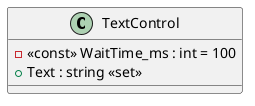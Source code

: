 @startuml
class TextControl {
    - <<const>> WaitTime_ms : int = 100
    + Text : string <<set>>
}
@enduml

